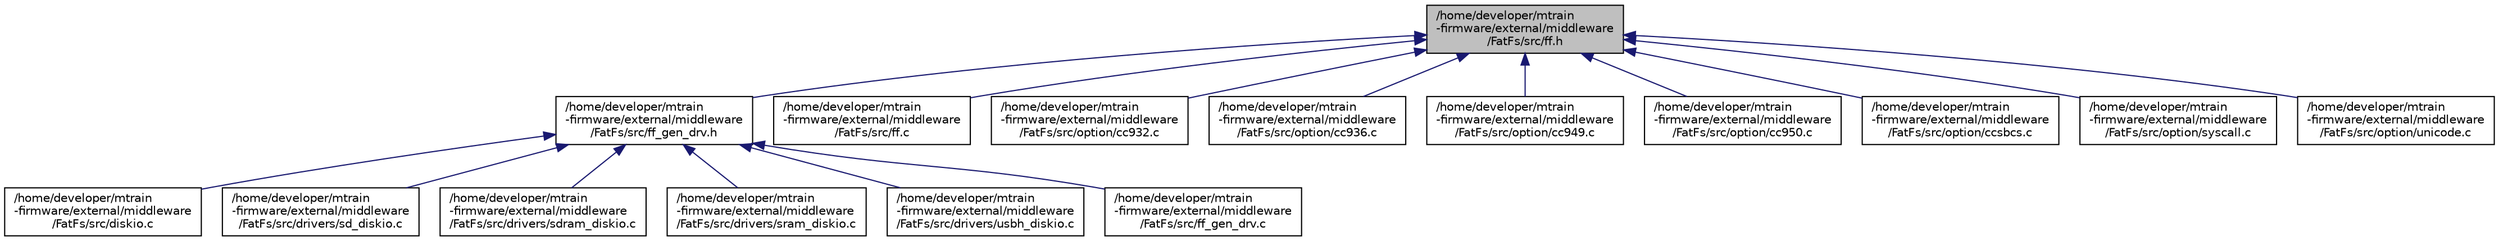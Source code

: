 digraph "/home/developer/mtrain-firmware/external/middleware/FatFs/src/ff.h"
{
  edge [fontname="Helvetica",fontsize="10",labelfontname="Helvetica",labelfontsize="10"];
  node [fontname="Helvetica",fontsize="10",shape=record];
  Node3 [label="/home/developer/mtrain\l-firmware/external/middleware\l/FatFs/src/ff.h",height=0.2,width=0.4,color="black", fillcolor="grey75", style="filled", fontcolor="black"];
  Node3 -> Node4 [dir="back",color="midnightblue",fontsize="10",style="solid",fontname="Helvetica"];
  Node4 [label="/home/developer/mtrain\l-firmware/external/middleware\l/FatFs/src/ff_gen_drv.h",height=0.2,width=0.4,color="black", fillcolor="white", style="filled",URL="$ff__gen__drv_8h.html",tooltip="Header for ff_gen_drv.c module. "];
  Node4 -> Node5 [dir="back",color="midnightblue",fontsize="10",style="solid",fontname="Helvetica"];
  Node5 [label="/home/developer/mtrain\l-firmware/external/middleware\l/FatFs/src/diskio.c",height=0.2,width=0.4,color="black", fillcolor="white", style="filled",URL="$diskio_8c.html",tooltip="FatFs low level disk I/O module. "];
  Node4 -> Node6 [dir="back",color="midnightblue",fontsize="10",style="solid",fontname="Helvetica"];
  Node6 [label="/home/developer/mtrain\l-firmware/external/middleware\l/FatFs/src/drivers/sd_diskio.c",height=0.2,width=0.4,color="black", fillcolor="white", style="filled",URL="$sd__diskio_8c.html",tooltip="SD Disk I/O driver. "];
  Node4 -> Node7 [dir="back",color="midnightblue",fontsize="10",style="solid",fontname="Helvetica"];
  Node7 [label="/home/developer/mtrain\l-firmware/external/middleware\l/FatFs/src/drivers/sdram_diskio.c",height=0.2,width=0.4,color="black", fillcolor="white", style="filled",URL="$sdram__diskio_8c.html",tooltip="SDRAM Disk I/O driver. "];
  Node4 -> Node8 [dir="back",color="midnightblue",fontsize="10",style="solid",fontname="Helvetica"];
  Node8 [label="/home/developer/mtrain\l-firmware/external/middleware\l/FatFs/src/drivers/sram_diskio.c",height=0.2,width=0.4,color="black", fillcolor="white", style="filled",URL="$sram__diskio_8c.html",tooltip="SRAM Disk I/O driver. "];
  Node4 -> Node9 [dir="back",color="midnightblue",fontsize="10",style="solid",fontname="Helvetica"];
  Node9 [label="/home/developer/mtrain\l-firmware/external/middleware\l/FatFs/src/drivers/usbh_diskio.c",height=0.2,width=0.4,color="black", fillcolor="white", style="filled",URL="$usbh__diskio_8c.html",tooltip="USB Key Disk I/O driver. "];
  Node4 -> Node10 [dir="back",color="midnightblue",fontsize="10",style="solid",fontname="Helvetica"];
  Node10 [label="/home/developer/mtrain\l-firmware/external/middleware\l/FatFs/src/ff_gen_drv.c",height=0.2,width=0.4,color="black", fillcolor="white", style="filled",URL="$ff__gen__drv_8c.html",tooltip="FatFs generic low level driver. "];
  Node3 -> Node11 [dir="back",color="midnightblue",fontsize="10",style="solid",fontname="Helvetica"];
  Node11 [label="/home/developer/mtrain\l-firmware/external/middleware\l/FatFs/src/ff.c",height=0.2,width=0.4,color="black", fillcolor="white", style="filled",URL="$ff_8c.html"];
  Node3 -> Node12 [dir="back",color="midnightblue",fontsize="10",style="solid",fontname="Helvetica"];
  Node12 [label="/home/developer/mtrain\l-firmware/external/middleware\l/FatFs/src/option/cc932.c",height=0.2,width=0.4,color="black", fillcolor="white", style="filled",URL="$cc932_8c.html"];
  Node3 -> Node13 [dir="back",color="midnightblue",fontsize="10",style="solid",fontname="Helvetica"];
  Node13 [label="/home/developer/mtrain\l-firmware/external/middleware\l/FatFs/src/option/cc936.c",height=0.2,width=0.4,color="black", fillcolor="white", style="filled",URL="$cc936_8c.html"];
  Node3 -> Node14 [dir="back",color="midnightblue",fontsize="10",style="solid",fontname="Helvetica"];
  Node14 [label="/home/developer/mtrain\l-firmware/external/middleware\l/FatFs/src/option/cc949.c",height=0.2,width=0.4,color="black", fillcolor="white", style="filled",URL="$cc949_8c.html"];
  Node3 -> Node15 [dir="back",color="midnightblue",fontsize="10",style="solid",fontname="Helvetica"];
  Node15 [label="/home/developer/mtrain\l-firmware/external/middleware\l/FatFs/src/option/cc950.c",height=0.2,width=0.4,color="black", fillcolor="white", style="filled",URL="$cc950_8c.html"];
  Node3 -> Node16 [dir="back",color="midnightblue",fontsize="10",style="solid",fontname="Helvetica"];
  Node16 [label="/home/developer/mtrain\l-firmware/external/middleware\l/FatFs/src/option/ccsbcs.c",height=0.2,width=0.4,color="black", fillcolor="white", style="filled",URL="$ccsbcs_8c.html"];
  Node3 -> Node17 [dir="back",color="midnightblue",fontsize="10",style="solid",fontname="Helvetica"];
  Node17 [label="/home/developer/mtrain\l-firmware/external/middleware\l/FatFs/src/option/syscall.c",height=0.2,width=0.4,color="black", fillcolor="white", style="filled",URL="$syscall_8c.html"];
  Node3 -> Node18 [dir="back",color="midnightblue",fontsize="10",style="solid",fontname="Helvetica"];
  Node18 [label="/home/developer/mtrain\l-firmware/external/middleware\l/FatFs/src/option/unicode.c",height=0.2,width=0.4,color="black", fillcolor="white", style="filled",URL="$unicode_8c.html"];
}
